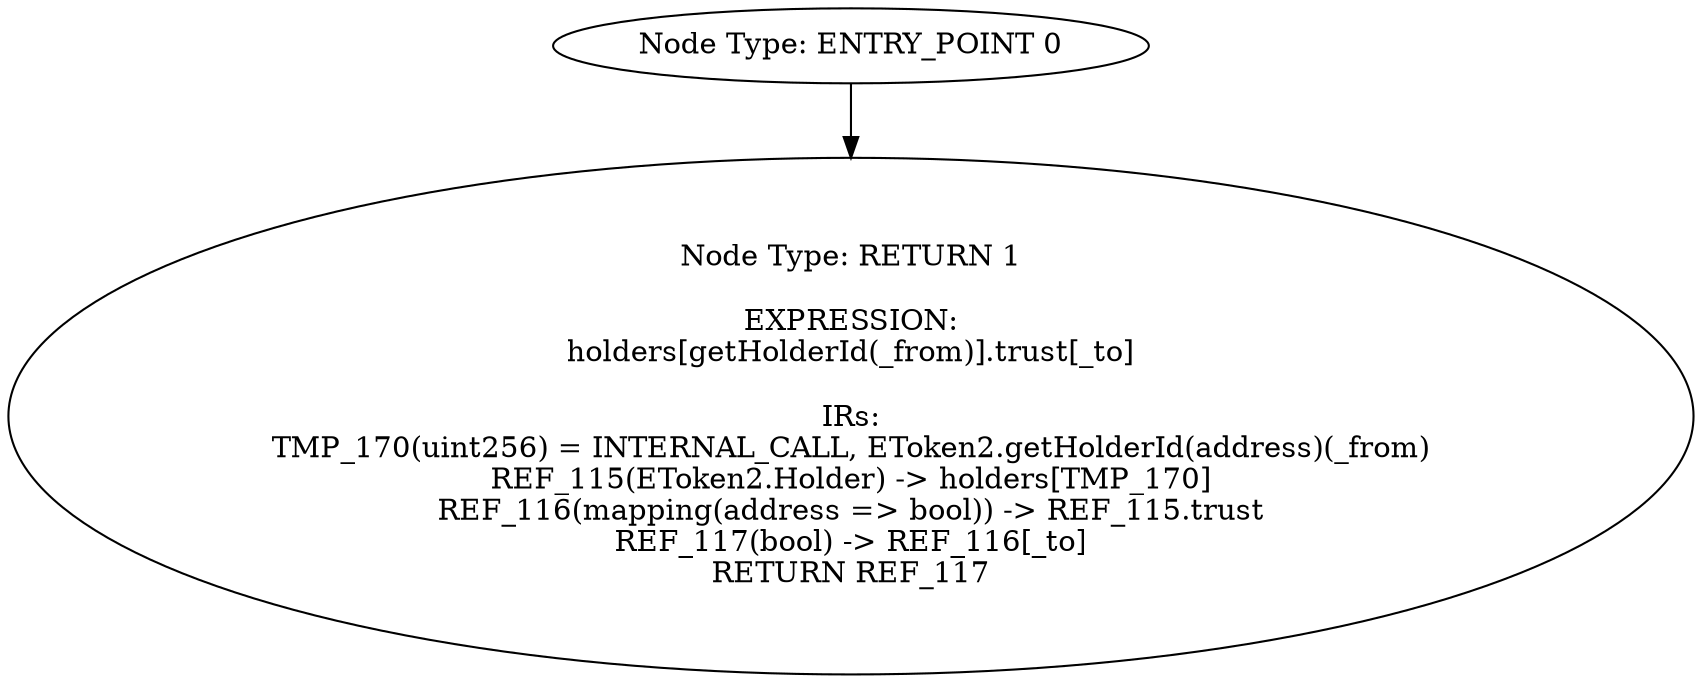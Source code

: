 digraph{
0[label="Node Type: ENTRY_POINT 0
"];
0->1;
1[label="Node Type: RETURN 1

EXPRESSION:
holders[getHolderId(_from)].trust[_to]

IRs:
TMP_170(uint256) = INTERNAL_CALL, EToken2.getHolderId(address)(_from)
REF_115(EToken2.Holder) -> holders[TMP_170]
REF_116(mapping(address => bool)) -> REF_115.trust
REF_117(bool) -> REF_116[_to]
RETURN REF_117"];
}
